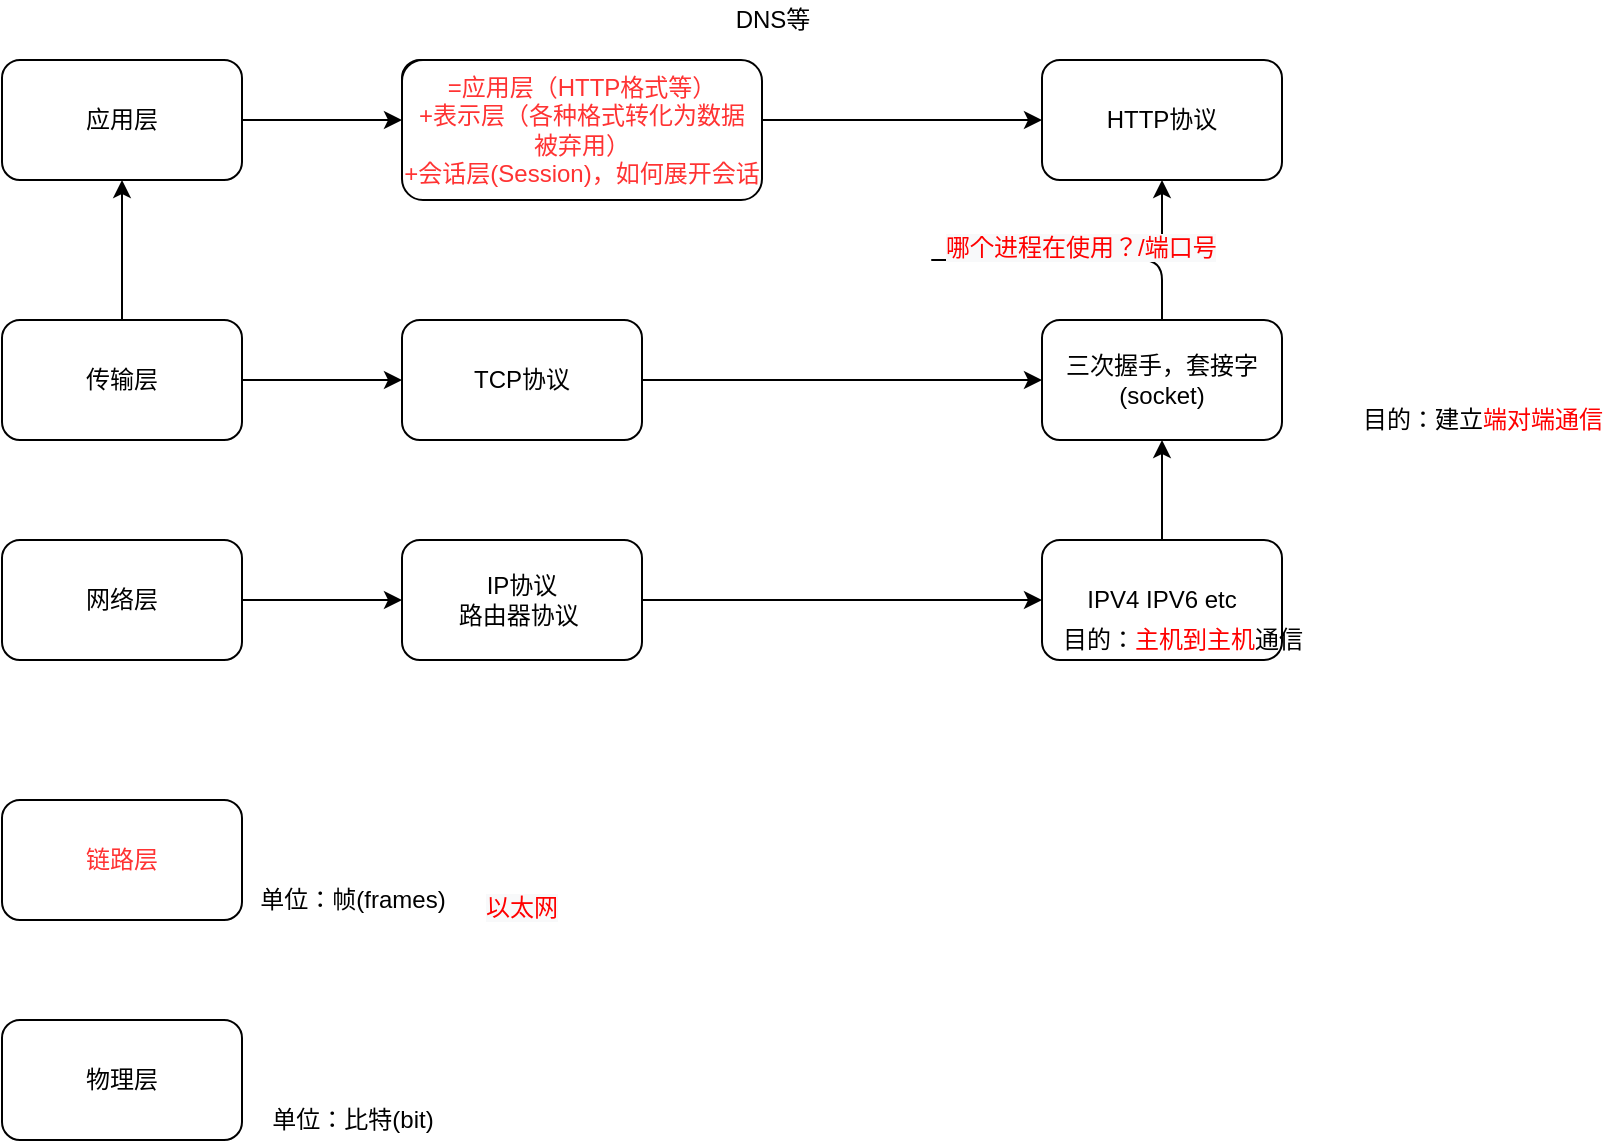 <mxfile version="13.7.9" type="device"><diagram id="udAfuW1K3s91dReNLFXW" name="第 1 页"><mxGraphModel dx="1086" dy="806" grid="1" gridSize="10" guides="1" tooltips="1" connect="0" arrows="1" fold="1" page="1" pageScale="1" pageWidth="827" pageHeight="1169" math="0" shadow="0"><root><mxCell id="0"/><mxCell id="1" parent="0"/><mxCell id="WeuYmtoWYKCw9yklepnJ-10" value="" style="edgeStyle=orthogonalEdgeStyle;orthogonalLoop=1;jettySize=auto;html=1;" parent="1" source="WeuYmtoWYKCw9yklepnJ-1" target="WeuYmtoWYKCw9yklepnJ-9" edge="1"><mxGeometry relative="1" as="geometry"/></mxCell><mxCell id="WeuYmtoWYKCw9yklepnJ-1" value="网络层" style="whiteSpace=wrap;html=1;rounded=1;" parent="1" vertex="1"><mxGeometry x="330" y="360" width="120" height="60" as="geometry"/></mxCell><mxCell id="WeuYmtoWYKCw9yklepnJ-4" value="" style="edgeStyle=orthogonalEdgeStyle;orthogonalLoop=1;jettySize=auto;html=1;" parent="1" source="WeuYmtoWYKCw9yklepnJ-2" target="WeuYmtoWYKCw9yklepnJ-3" edge="1"><mxGeometry relative="1" as="geometry"/></mxCell><mxCell id="hpw7XWtWUK7dXzZIbJqy-1" value="" style="edgeStyle=orthogonalEdgeStyle;rounded=0;orthogonalLoop=1;jettySize=auto;html=1;" edge="1" parent="1" source="WeuYmtoWYKCw9yklepnJ-2" target="WeuYmtoWYKCw9yklepnJ-5"><mxGeometry relative="1" as="geometry"/></mxCell><mxCell id="WeuYmtoWYKCw9yklepnJ-2" value="传输层" style="whiteSpace=wrap;html=1;rounded=1;" parent="1" vertex="1"><mxGeometry x="330" y="250" width="120" height="60" as="geometry"/></mxCell><mxCell id="WeuYmtoWYKCw9yklepnJ-14" value="" style="edgeStyle=orthogonalEdgeStyle;orthogonalLoop=1;jettySize=auto;html=1;" parent="1" source="WeuYmtoWYKCw9yklepnJ-3" target="WeuYmtoWYKCw9yklepnJ-13" edge="1"><mxGeometry relative="1" as="geometry"/></mxCell><mxCell id="WeuYmtoWYKCw9yklepnJ-3" value="TCP协议" style="whiteSpace=wrap;html=1;rounded=1;" parent="1" vertex="1"><mxGeometry x="530" y="250" width="120" height="60" as="geometry"/></mxCell><mxCell id="WeuYmtoWYKCw9yklepnJ-7" value="" style="edgeStyle=orthogonalEdgeStyle;orthogonalLoop=1;jettySize=auto;html=1;" parent="1" source="WeuYmtoWYKCw9yklepnJ-5" target="WeuYmtoWYKCw9yklepnJ-6" edge="1"><mxGeometry relative="1" as="geometry"/></mxCell><mxCell id="WeuYmtoWYKCw9yklepnJ-5" value="应用层" style="whiteSpace=wrap;html=1;rounded=1;" parent="1" vertex="1"><mxGeometry x="330" y="120" width="120" height="60" as="geometry"/></mxCell><mxCell id="WeuYmtoWYKCw9yklepnJ-12" value="" style="edgeStyle=orthogonalEdgeStyle;orthogonalLoop=1;jettySize=auto;html=1;" parent="1" source="WeuYmtoWYKCw9yklepnJ-6" target="WeuYmtoWYKCw9yklepnJ-11" edge="1"><mxGeometry relative="1" as="geometry"/></mxCell><mxCell id="WeuYmtoWYKCw9yklepnJ-6" value="" style="whiteSpace=wrap;html=1;rounded=1;" parent="1" vertex="1"><mxGeometry x="530" y="120" width="120" height="60" as="geometry"/></mxCell><mxCell id="WeuYmtoWYKCw9yklepnJ-8" value="物理层" style="whiteSpace=wrap;html=1;rounded=1;" parent="1" vertex="1"><mxGeometry x="330" y="600" width="120" height="60" as="geometry"/></mxCell><mxCell id="WeuYmtoWYKCw9yklepnJ-16" value="" style="edgeStyle=orthogonalEdgeStyle;orthogonalLoop=1;jettySize=auto;html=1;" parent="1" source="WeuYmtoWYKCw9yklepnJ-9" target="WeuYmtoWYKCw9yklepnJ-15" edge="1"><mxGeometry relative="1" as="geometry"/></mxCell><mxCell id="WeuYmtoWYKCw9yklepnJ-9" value="IP协议 &lt;br&gt;路由器协议&amp;nbsp;" style="whiteSpace=wrap;html=1;rounded=1;" parent="1" vertex="1"><mxGeometry x="530" y="360" width="120" height="60" as="geometry"/></mxCell><mxCell id="WeuYmtoWYKCw9yklepnJ-11" value="HTTP协议" style="whiteSpace=wrap;html=1;rounded=1;" parent="1" vertex="1"><mxGeometry x="850" y="120" width="120" height="60" as="geometry"/></mxCell><mxCell id="4beshWlbE25K7H_YI_rX-6" style="edgeStyle=orthogonalEdgeStyle;orthogonalLoop=1;jettySize=auto;html=1;entryX=0.5;entryY=1;entryDx=0;entryDy=0;" parent="1" source="WeuYmtoWYKCw9yklepnJ-13" target="WeuYmtoWYKCw9yklepnJ-11" edge="1"><mxGeometry relative="1" as="geometry"><Array as="points"><mxPoint x="790" y="220"/><mxPoint x="790" y="220"/></Array></mxGeometry></mxCell><mxCell id="WeuYmtoWYKCw9yklepnJ-13" value="三次握手，套接字(socket)" style="whiteSpace=wrap;html=1;rounded=1;" parent="1" vertex="1"><mxGeometry x="850" y="250" width="120" height="60" as="geometry"/></mxCell><mxCell id="bI_k2EsSjqnMN0n73CKH-1" style="edgeStyle=orthogonalEdgeStyle;orthogonalLoop=1;jettySize=auto;html=1;exitX=0.5;exitY=0;exitDx=0;exitDy=0;entryX=0.5;entryY=1;entryDx=0;entryDy=0;" parent="1" source="WeuYmtoWYKCw9yklepnJ-15" target="WeuYmtoWYKCw9yklepnJ-13" edge="1"><mxGeometry relative="1" as="geometry"/></mxCell><mxCell id="WeuYmtoWYKCw9yklepnJ-15" value="IPV4 IPV6 etc" style="whiteSpace=wrap;html=1;rounded=1;" parent="1" vertex="1"><mxGeometry x="850" y="360" width="120" height="60" as="geometry"/></mxCell><mxCell id="WeuYmtoWYKCw9yklepnJ-17" value="&lt;font color=&quot;#ff3333&quot;&gt;链路层&lt;/font&gt;" style="whiteSpace=wrap;html=1;rounded=1;" parent="1" vertex="1"><mxGeometry x="330" y="490" width="120" height="60" as="geometry"/></mxCell><mxCell id="4beshWlbE25K7H_YI_rX-1" value="单位：帧(frames)" style="text;html=1;align=center;verticalAlign=middle;resizable=0;points=[];autosize=1;rounded=1;" parent="1" vertex="1"><mxGeometry x="450" y="530" width="110" height="20" as="geometry"/></mxCell><mxCell id="4beshWlbE25K7H_YI_rX-2" value="单位：比特(bit)" style="text;html=1;align=center;verticalAlign=middle;resizable=0;points=[];autosize=1;rounded=1;" parent="1" vertex="1"><mxGeometry x="455" y="640" width="100" height="20" as="geometry"/></mxCell><mxCell id="4beshWlbE25K7H_YI_rX-3" value="&lt;font color=&quot;#ff3333&quot;&gt;=应用层（HTTP格式等）&lt;br&gt;+表示层（各种格式转化为数据 被弃用）&lt;br&gt;+会话层(Session)，如何展开会话&lt;/font&gt;" style="whiteSpace=wrap;html=1;rounded=1;" parent="1" vertex="1"><mxGeometry x="530" y="120" width="180" height="70" as="geometry"/></mxCell><mxCell id="4beshWlbE25K7H_YI_rX-4" value="目的：建立&lt;font color=&quot;#ff0000&quot;&gt;端对端通信&lt;/font&gt;" style="text;html=1;align=center;verticalAlign=middle;resizable=0;points=[];autosize=1;rounded=1;" parent="1" vertex="1"><mxGeometry x="1000" y="290" width="140" height="20" as="geometry"/></mxCell><mxCell id="4beshWlbE25K7H_YI_rX-5" value="目的：&lt;font color=&quot;#ff0000&quot;&gt;主机到主机&lt;/font&gt;通信" style="text;html=1;align=center;verticalAlign=middle;resizable=0;points=[];autosize=1;rounded=1;" parent="1" vertex="1"><mxGeometry x="850" y="400" width="140" height="20" as="geometry"/></mxCell><mxCell id="4beshWlbE25K7H_YI_rX-9" value="&lt;span style=&quot;font-family: &amp;#34;helvetica&amp;#34; ; font-size: 12px ; font-style: normal ; font-weight: 400 ; letter-spacing: normal ; text-align: center ; text-indent: 0px ; text-transform: none ; word-spacing: 0px ; background-color: rgb(248 , 249 , 250) ; display: inline ; float: none&quot;&gt;&lt;font color=&quot;#ff0000&quot;&gt;哪个进程在使用？/端口号&lt;/font&gt;&lt;/span&gt;" style="text;whiteSpace=wrap;html=1;shadow=0;rounded=1;" parent="1" vertex="1"><mxGeometry x="800" y="200" width="180" height="20" as="geometry"/></mxCell><mxCell id="bI_k2EsSjqnMN0n73CKH-2" value="&lt;span style=&quot;font-family: &amp;#34;helvetica&amp;#34; ; font-size: 12px ; font-style: normal ; font-weight: 400 ; letter-spacing: normal ; text-align: center ; text-indent: 0px ; text-transform: none ; word-spacing: 0px ; background-color: rgb(248 , 249 , 250) ; display: inline ; float: none&quot;&gt;&lt;font color=&quot;#ff0000&quot;&gt;以太网&lt;/font&gt;&lt;/span&gt;" style="text;whiteSpace=wrap;html=1;shadow=0;rounded=1;" parent="1" vertex="1"><mxGeometry x="570" y="530" width="130" height="20" as="geometry"/></mxCell><mxCell id="hpw7XWtWUK7dXzZIbJqy-3" value="&lt;span&gt;DNS等&lt;/span&gt;" style="text;html=1;align=center;verticalAlign=middle;resizable=0;points=[];autosize=1;" vertex="1" parent="1"><mxGeometry x="690" y="90" width="50" height="20" as="geometry"/></mxCell></root></mxGraphModel></diagram></mxfile>